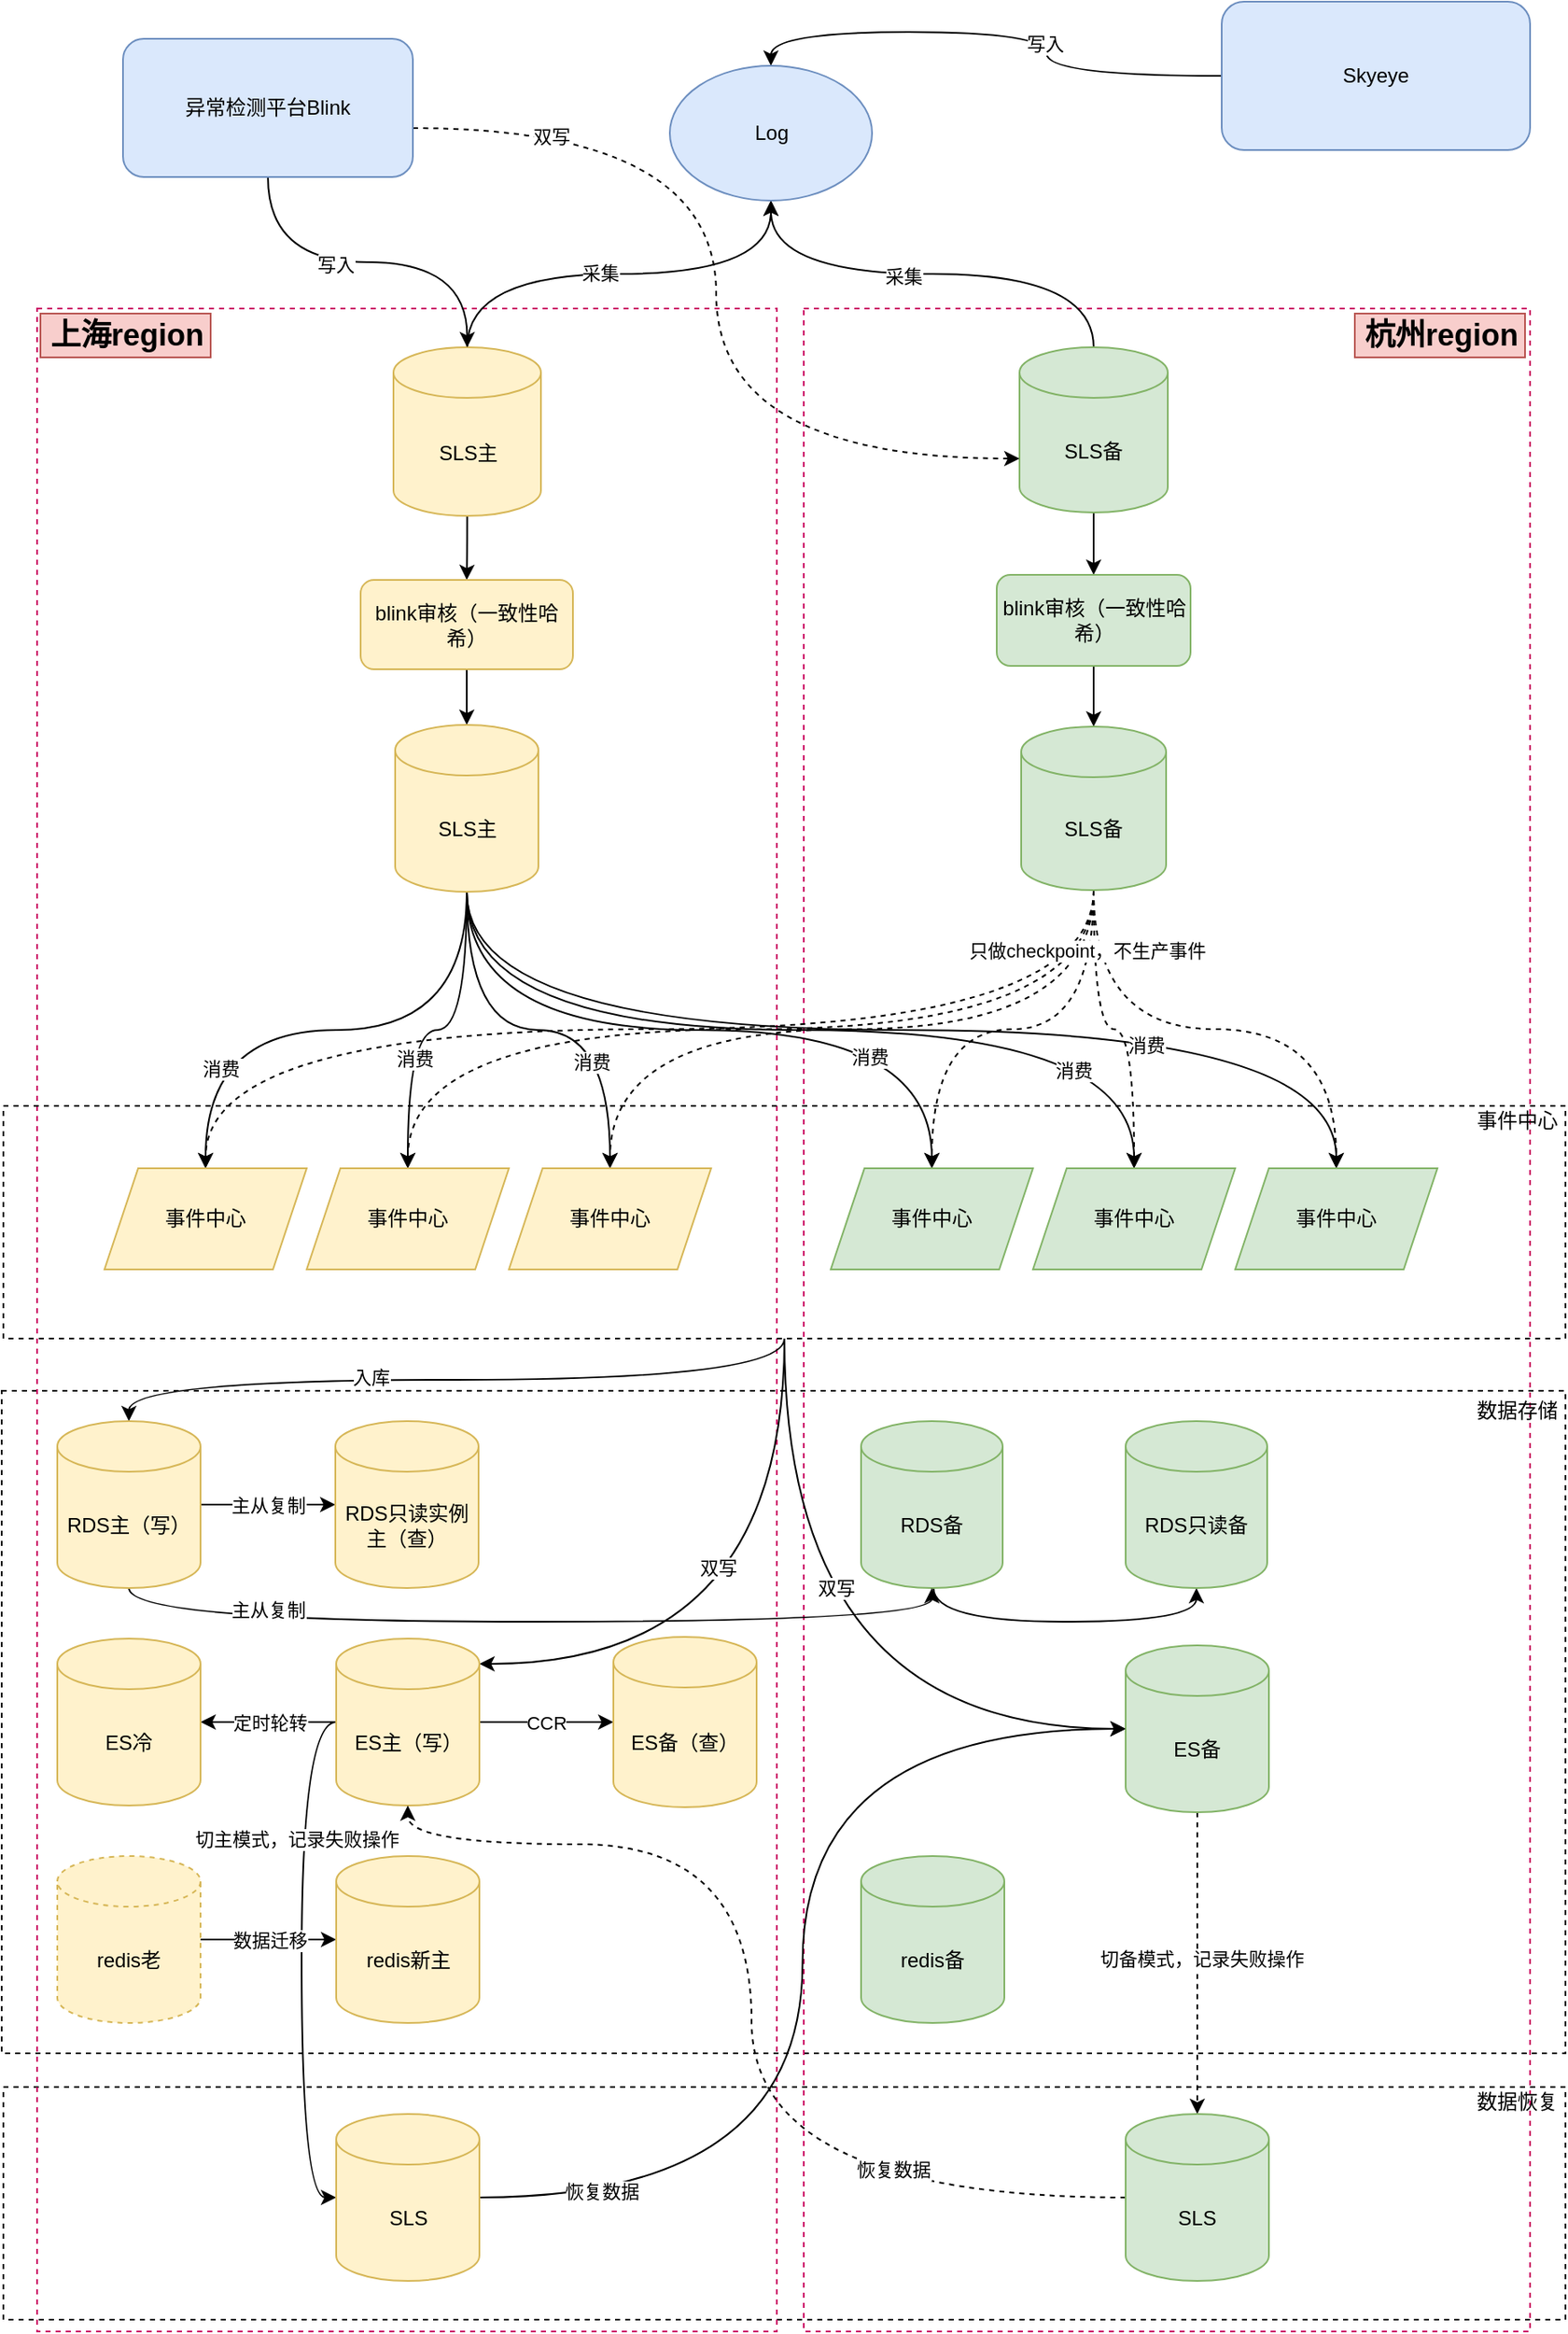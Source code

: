 <mxfile version="14.0.5" type="github">
  <diagram id="YGv4_1RwUOP4VzlCztjI" name="Page-1">
    <mxGraphModel dx="2431" dy="1331" grid="0" gridSize="10" guides="1" tooltips="1" connect="1" arrows="1" fold="1" page="1" pageScale="1" pageWidth="3300" pageHeight="4681" math="0" shadow="0">
      <root>
        <mxCell id="0" />
        <mxCell id="1" parent="0" />
        <mxCell id="uuZJCu9eJbXiHKsUHWhY-95" value="" style="rounded=0;whiteSpace=wrap;html=1;fillColor=none;dashed=1;" parent="1" vertex="1">
          <mxGeometry x="963" y="1600" width="928" height="393" as="geometry" />
        </mxCell>
        <mxCell id="5HOgn-vB6nHvYB-M6uXb-4" value="" style="rounded=0;whiteSpace=wrap;html=1;fillColor=none;dashed=1;" vertex="1" parent="1">
          <mxGeometry x="964" y="2013" width="927" height="138" as="geometry" />
        </mxCell>
        <mxCell id="uuZJCu9eJbXiHKsUHWhY-93" value="" style="rounded=0;whiteSpace=wrap;html=1;fillColor=none;dashed=1;strokeColor=#CC0066;" parent="1" vertex="1">
          <mxGeometry x="1439" y="958" width="431" height="1200" as="geometry" />
        </mxCell>
        <mxCell id="uuZJCu9eJbXiHKsUHWhY-94" value="" style="rounded=0;whiteSpace=wrap;html=1;fillColor=none;dashed=1;strokeColor=#CC0066;" parent="1" vertex="1">
          <mxGeometry x="984" y="958" width="439" height="1200" as="geometry" />
        </mxCell>
        <mxCell id="uuZJCu9eJbXiHKsUHWhY-96" style="edgeStyle=orthogonalEdgeStyle;curved=1;rounded=0;orthogonalLoop=1;jettySize=auto;html=1;exitX=0.5;exitY=0;exitDx=0;exitDy=0;exitPerimeter=0;entryX=0.5;entryY=1;entryDx=0;entryDy=0;" parent="1" source="uuZJCu9eJbXiHKsUHWhY-99" target="uuZJCu9eJbXiHKsUHWhY-110" edge="1">
          <mxGeometry relative="1" as="geometry" />
        </mxCell>
        <mxCell id="uuZJCu9eJbXiHKsUHWhY-97" value="采集" style="edgeLabel;html=1;align=center;verticalAlign=middle;resizable=0;points=[];" parent="uuZJCu9eJbXiHKsUHWhY-96" vertex="1" connectable="0">
          <mxGeometry x="-0.096" y="2" relative="1" as="geometry">
            <mxPoint x="1" y="1" as="offset" />
          </mxGeometry>
        </mxCell>
        <mxCell id="uuZJCu9eJbXiHKsUHWhY-98" style="edgeStyle=orthogonalEdgeStyle;curved=1;rounded=0;orthogonalLoop=1;jettySize=auto;html=1;entryX=0.5;entryY=0;entryDx=0;entryDy=0;" parent="1" source="uuZJCu9eJbXiHKsUHWhY-99" target="uuZJCu9eJbXiHKsUHWhY-112" edge="1">
          <mxGeometry relative="1" as="geometry" />
        </mxCell>
        <mxCell id="uuZJCu9eJbXiHKsUHWhY-99" value="SLS主" style="shape=cylinder3;whiteSpace=wrap;html=1;boundedLbl=1;backgroundOutline=1;size=15;fillColor=#fff2cc;strokeColor=#d6b656;" parent="1" vertex="1">
          <mxGeometry x="1195.5" y="981" width="87.5" height="100" as="geometry" />
        </mxCell>
        <mxCell id="uuZJCu9eJbXiHKsUHWhY-100" style="edgeStyle=orthogonalEdgeStyle;curved=1;rounded=0;orthogonalLoop=1;jettySize=auto;html=1;entryX=0.5;entryY=1;entryDx=0;entryDy=0;exitX=0.5;exitY=0;exitDx=0;exitDy=0;exitPerimeter=0;" parent="1" source="uuZJCu9eJbXiHKsUHWhY-103" target="uuZJCu9eJbXiHKsUHWhY-110" edge="1">
          <mxGeometry relative="1" as="geometry" />
        </mxCell>
        <mxCell id="uuZJCu9eJbXiHKsUHWhY-101" value="采集" style="edgeLabel;html=1;align=center;verticalAlign=middle;resizable=0;points=[];" parent="uuZJCu9eJbXiHKsUHWhY-100" vertex="1" connectable="0">
          <mxGeometry x="0.13" y="1" relative="1" as="geometry">
            <mxPoint x="1" as="offset" />
          </mxGeometry>
        </mxCell>
        <mxCell id="uuZJCu9eJbXiHKsUHWhY-102" style="edgeStyle=orthogonalEdgeStyle;curved=1;rounded=0;orthogonalLoop=1;jettySize=auto;html=1;entryX=0.5;entryY=0;entryDx=0;entryDy=0;" parent="1" source="uuZJCu9eJbXiHKsUHWhY-103" target="uuZJCu9eJbXiHKsUHWhY-114" edge="1">
          <mxGeometry relative="1" as="geometry" />
        </mxCell>
        <mxCell id="uuZJCu9eJbXiHKsUHWhY-103" value="SLS备" style="shape=cylinder3;whiteSpace=wrap;html=1;boundedLbl=1;backgroundOutline=1;size=15;fillColor=#d5e8d4;strokeColor=#82b366;" parent="1" vertex="1">
          <mxGeometry x="1567" y="981" width="88" height="98" as="geometry" />
        </mxCell>
        <mxCell id="uuZJCu9eJbXiHKsUHWhY-104" style="edgeStyle=orthogonalEdgeStyle;curved=1;rounded=0;orthogonalLoop=1;jettySize=auto;html=1;entryX=0.5;entryY=0;entryDx=0;entryDy=0;entryPerimeter=0;exitX=0.5;exitY=1;exitDx=0;exitDy=0;" parent="1" source="uuZJCu9eJbXiHKsUHWhY-106" target="uuZJCu9eJbXiHKsUHWhY-99" edge="1">
          <mxGeometry relative="1" as="geometry">
            <mxPoint x="1185" y="980" as="targetPoint" />
          </mxGeometry>
        </mxCell>
        <mxCell id="uuZJCu9eJbXiHKsUHWhY-105" value="写入" style="edgeLabel;html=1;align=center;verticalAlign=middle;resizable=0;points=[];" parent="uuZJCu9eJbXiHKsUHWhY-104" vertex="1" connectable="0">
          <mxGeometry x="-0.177" y="-1" relative="1" as="geometry">
            <mxPoint as="offset" />
          </mxGeometry>
        </mxCell>
        <mxCell id="5HOgn-vB6nHvYB-M6uXb-30" style="edgeStyle=orthogonalEdgeStyle;curved=1;rounded=0;orthogonalLoop=1;jettySize=auto;html=1;entryX=0;entryY=0;entryDx=0;entryDy=66;entryPerimeter=0;dashed=1;" edge="1" parent="1" source="uuZJCu9eJbXiHKsUHWhY-106" target="uuZJCu9eJbXiHKsUHWhY-103">
          <mxGeometry relative="1" as="geometry">
            <Array as="points">
              <mxPoint x="1387" y="851" />
              <mxPoint x="1387" y="1047" />
            </Array>
          </mxGeometry>
        </mxCell>
        <mxCell id="5HOgn-vB6nHvYB-M6uXb-31" value="双写" style="edgeLabel;html=1;align=center;verticalAlign=middle;resizable=0;points=[];" vertex="1" connectable="0" parent="5HOgn-vB6nHvYB-M6uXb-30">
          <mxGeometry x="-0.705" y="-5" relative="1" as="geometry">
            <mxPoint as="offset" />
          </mxGeometry>
        </mxCell>
        <mxCell id="uuZJCu9eJbXiHKsUHWhY-106" value="异常检测平台Blink" style="rounded=1;whiteSpace=wrap;html=1;fillColor=#dae8fc;strokeColor=#6c8ebf;" parent="1" vertex="1">
          <mxGeometry x="1035" y="798" width="172" height="82" as="geometry" />
        </mxCell>
        <mxCell id="uuZJCu9eJbXiHKsUHWhY-107" style="edgeStyle=orthogonalEdgeStyle;curved=1;rounded=0;orthogonalLoop=1;jettySize=auto;html=1;entryX=0.5;entryY=0;entryDx=0;entryDy=0;" parent="1" source="uuZJCu9eJbXiHKsUHWhY-109" target="uuZJCu9eJbXiHKsUHWhY-110" edge="1">
          <mxGeometry relative="1" as="geometry" />
        </mxCell>
        <mxCell id="uuZJCu9eJbXiHKsUHWhY-108" value="写入" style="edgeLabel;html=1;align=center;verticalAlign=middle;resizable=0;points=[];" parent="uuZJCu9eJbXiHKsUHWhY-107" vertex="1" connectable="0">
          <mxGeometry x="-0.216" y="2" relative="1" as="geometry">
            <mxPoint as="offset" />
          </mxGeometry>
        </mxCell>
        <mxCell id="uuZJCu9eJbXiHKsUHWhY-109" value="Skyeye" style="rounded=1;whiteSpace=wrap;html=1;fillColor=#dae8fc;strokeColor=#6c8ebf;" parent="1" vertex="1">
          <mxGeometry x="1687" y="776" width="183" height="88" as="geometry" />
        </mxCell>
        <mxCell id="uuZJCu9eJbXiHKsUHWhY-110" value="Log" style="ellipse;whiteSpace=wrap;html=1;fillColor=#dae8fc;strokeColor=#6c8ebf;" parent="1" vertex="1">
          <mxGeometry x="1359.5" y="814" width="120" height="80" as="geometry" />
        </mxCell>
        <mxCell id="uuZJCu9eJbXiHKsUHWhY-111" style="edgeStyle=orthogonalEdgeStyle;curved=1;rounded=0;orthogonalLoop=1;jettySize=auto;html=1;entryX=0.5;entryY=0;entryDx=0;entryDy=0;entryPerimeter=0;" parent="1" source="uuZJCu9eJbXiHKsUHWhY-112" target="uuZJCu9eJbXiHKsUHWhY-127" edge="1">
          <mxGeometry relative="1" as="geometry" />
        </mxCell>
        <mxCell id="uuZJCu9eJbXiHKsUHWhY-112" value="blink审核（一致性哈希）" style="rounded=1;whiteSpace=wrap;html=1;fillColor=#fff2cc;strokeColor=#d6b656;" parent="1" vertex="1">
          <mxGeometry x="1176" y="1119" width="126" height="53" as="geometry" />
        </mxCell>
        <mxCell id="uuZJCu9eJbXiHKsUHWhY-113" style="edgeStyle=orthogonalEdgeStyle;curved=1;rounded=0;orthogonalLoop=1;jettySize=auto;html=1;entryX=0.5;entryY=0;entryDx=0;entryDy=0;entryPerimeter=0;" parent="1" source="uuZJCu9eJbXiHKsUHWhY-114" target="uuZJCu9eJbXiHKsUHWhY-135" edge="1">
          <mxGeometry relative="1" as="geometry" />
        </mxCell>
        <mxCell id="uuZJCu9eJbXiHKsUHWhY-114" value="blink审核（一致性哈希）" style="rounded=1;whiteSpace=wrap;html=1;fillColor=#d5e8d4;strokeColor=#82b366;" parent="1" vertex="1">
          <mxGeometry x="1553.5" y="1116" width="115" height="54" as="geometry" />
        </mxCell>
        <mxCell id="uuZJCu9eJbXiHKsUHWhY-115" style="edgeStyle=orthogonalEdgeStyle;curved=1;rounded=0;orthogonalLoop=1;jettySize=auto;html=1;entryX=0.5;entryY=0;entryDx=0;entryDy=0;exitX=0.5;exitY=1;exitDx=0;exitDy=0;exitPerimeter=0;" parent="1" source="uuZJCu9eJbXiHKsUHWhY-127" target="uuZJCu9eJbXiHKsUHWhY-136" edge="1">
          <mxGeometry relative="1" as="geometry" />
        </mxCell>
        <mxCell id="uuZJCu9eJbXiHKsUHWhY-116" value="消费&amp;nbsp; &amp;nbsp; &amp;nbsp;&amp;nbsp;" style="edgeLabel;html=1;align=center;verticalAlign=middle;resizable=0;points=[];" parent="uuZJCu9eJbXiHKsUHWhY-115" vertex="1" connectable="0">
          <mxGeometry x="0.629" y="18" relative="1" as="geometry">
            <mxPoint as="offset" />
          </mxGeometry>
        </mxCell>
        <mxCell id="uuZJCu9eJbXiHKsUHWhY-117" style="edgeStyle=orthogonalEdgeStyle;curved=1;rounded=0;orthogonalLoop=1;jettySize=auto;html=1;" parent="1" source="uuZJCu9eJbXiHKsUHWhY-127" target="uuZJCu9eJbXiHKsUHWhY-137" edge="1">
          <mxGeometry relative="1" as="geometry" />
        </mxCell>
        <mxCell id="uuZJCu9eJbXiHKsUHWhY-118" value="消费" style="edgeLabel;html=1;align=center;verticalAlign=middle;resizable=0;points=[];" parent="uuZJCu9eJbXiHKsUHWhY-117" vertex="1" connectable="0">
          <mxGeometry x="0.348" y="4" relative="1" as="geometry">
            <mxPoint as="offset" />
          </mxGeometry>
        </mxCell>
        <mxCell id="uuZJCu9eJbXiHKsUHWhY-119" style="edgeStyle=orthogonalEdgeStyle;curved=1;rounded=0;orthogonalLoop=1;jettySize=auto;html=1;entryX=0.5;entryY=0;entryDx=0;entryDy=0;" parent="1" source="uuZJCu9eJbXiHKsUHWhY-127" target="uuZJCu9eJbXiHKsUHWhY-138" edge="1">
          <mxGeometry relative="1" as="geometry" />
        </mxCell>
        <mxCell id="uuZJCu9eJbXiHKsUHWhY-120" value="消费" style="edgeLabel;html=1;align=center;verticalAlign=middle;resizable=0;points=[];" parent="uuZJCu9eJbXiHKsUHWhY-119" vertex="1" connectable="0">
          <mxGeometry x="0.494" y="-11" relative="1" as="geometry">
            <mxPoint as="offset" />
          </mxGeometry>
        </mxCell>
        <mxCell id="uuZJCu9eJbXiHKsUHWhY-121" style="edgeStyle=orthogonalEdgeStyle;curved=1;rounded=0;orthogonalLoop=1;jettySize=auto;html=1;entryX=0.5;entryY=0;entryDx=0;entryDy=0;exitX=0.5;exitY=1;exitDx=0;exitDy=0;exitPerimeter=0;" parent="1" source="uuZJCu9eJbXiHKsUHWhY-127" target="uuZJCu9eJbXiHKsUHWhY-139" edge="1">
          <mxGeometry relative="1" as="geometry" />
        </mxCell>
        <mxCell id="uuZJCu9eJbXiHKsUHWhY-122" value="消费" style="edgeLabel;html=1;align=center;verticalAlign=middle;resizable=0;points=[];" parent="uuZJCu9eJbXiHKsUHWhY-121" vertex="1" connectable="0">
          <mxGeometry x="0.458" y="-16" relative="1" as="geometry">
            <mxPoint as="offset" />
          </mxGeometry>
        </mxCell>
        <mxCell id="uuZJCu9eJbXiHKsUHWhY-123" style="edgeStyle=orthogonalEdgeStyle;curved=1;rounded=0;orthogonalLoop=1;jettySize=auto;html=1;exitX=0.5;exitY=1;exitDx=0;exitDy=0;exitPerimeter=0;" parent="1" source="uuZJCu9eJbXiHKsUHWhY-127" target="uuZJCu9eJbXiHKsUHWhY-140" edge="1">
          <mxGeometry relative="1" as="geometry" />
        </mxCell>
        <mxCell id="uuZJCu9eJbXiHKsUHWhY-124" value="消费" style="edgeLabel;html=1;align=center;verticalAlign=middle;resizable=0;points=[];" parent="uuZJCu9eJbXiHKsUHWhY-123" vertex="1" connectable="0">
          <mxGeometry x="0.577" y="-24" relative="1" as="geometry">
            <mxPoint as="offset" />
          </mxGeometry>
        </mxCell>
        <mxCell id="uuZJCu9eJbXiHKsUHWhY-125" style="edgeStyle=orthogonalEdgeStyle;curved=1;rounded=0;orthogonalLoop=1;jettySize=auto;html=1;exitX=0.5;exitY=1;exitDx=0;exitDy=0;exitPerimeter=0;" parent="1" source="uuZJCu9eJbXiHKsUHWhY-127" target="uuZJCu9eJbXiHKsUHWhY-141" edge="1">
          <mxGeometry relative="1" as="geometry" />
        </mxCell>
        <mxCell id="uuZJCu9eJbXiHKsUHWhY-126" value="消费" style="edgeLabel;html=1;align=center;verticalAlign=middle;resizable=0;points=[];" parent="uuZJCu9eJbXiHKsUHWhY-125" vertex="1" connectable="0">
          <mxGeometry x="0.425" y="-9" relative="1" as="geometry">
            <mxPoint as="offset" />
          </mxGeometry>
        </mxCell>
        <mxCell id="uuZJCu9eJbXiHKsUHWhY-127" value="SLS主" style="shape=cylinder3;whiteSpace=wrap;html=1;boundedLbl=1;backgroundOutline=1;size=15;fillColor=#fff2cc;strokeColor=#d6b656;" parent="1" vertex="1">
          <mxGeometry x="1196.5" y="1205" width="85" height="99" as="geometry" />
        </mxCell>
        <mxCell id="uuZJCu9eJbXiHKsUHWhY-128" style="edgeStyle=orthogonalEdgeStyle;curved=1;rounded=0;orthogonalLoop=1;jettySize=auto;html=1;exitX=0.5;exitY=1;exitDx=0;exitDy=0;exitPerimeter=0;dashed=1;" parent="1" source="uuZJCu9eJbXiHKsUHWhY-135" target="uuZJCu9eJbXiHKsUHWhY-136" edge="1">
          <mxGeometry relative="1" as="geometry" />
        </mxCell>
        <mxCell id="uuZJCu9eJbXiHKsUHWhY-129" style="edgeStyle=orthogonalEdgeStyle;curved=1;rounded=0;orthogonalLoop=1;jettySize=auto;html=1;entryX=0.5;entryY=0;entryDx=0;entryDy=0;dashed=1;strokeWidth=1;exitX=0.5;exitY=1;exitDx=0;exitDy=0;exitPerimeter=0;" parent="1" source="uuZJCu9eJbXiHKsUHWhY-135" target="uuZJCu9eJbXiHKsUHWhY-137" edge="1">
          <mxGeometry relative="1" as="geometry" />
        </mxCell>
        <mxCell id="uuZJCu9eJbXiHKsUHWhY-130" style="edgeStyle=orthogonalEdgeStyle;curved=1;rounded=0;orthogonalLoop=1;jettySize=auto;html=1;entryX=0.5;entryY=0;entryDx=0;entryDy=0;dashed=1;strokeWidth=1;exitX=0.5;exitY=1;exitDx=0;exitDy=0;exitPerimeter=0;" parent="1" source="uuZJCu9eJbXiHKsUHWhY-135" target="uuZJCu9eJbXiHKsUHWhY-138" edge="1">
          <mxGeometry relative="1" as="geometry" />
        </mxCell>
        <mxCell id="uuZJCu9eJbXiHKsUHWhY-131" style="edgeStyle=orthogonalEdgeStyle;curved=1;rounded=0;orthogonalLoop=1;jettySize=auto;html=1;entryX=0.5;entryY=0;entryDx=0;entryDy=0;dashed=1;strokeWidth=1;" parent="1" source="uuZJCu9eJbXiHKsUHWhY-135" target="uuZJCu9eJbXiHKsUHWhY-139" edge="1">
          <mxGeometry relative="1" as="geometry" />
        </mxCell>
        <mxCell id="uuZJCu9eJbXiHKsUHWhY-132" style="edgeStyle=orthogonalEdgeStyle;curved=1;rounded=0;orthogonalLoop=1;jettySize=auto;html=1;entryX=0.5;entryY=0;entryDx=0;entryDy=0;dashed=1;strokeWidth=1;" parent="1" source="uuZJCu9eJbXiHKsUHWhY-135" target="uuZJCu9eJbXiHKsUHWhY-140" edge="1">
          <mxGeometry relative="1" as="geometry" />
        </mxCell>
        <mxCell id="uuZJCu9eJbXiHKsUHWhY-133" style="edgeStyle=orthogonalEdgeStyle;curved=1;rounded=0;orthogonalLoop=1;jettySize=auto;html=1;dashed=1;strokeWidth=1;exitX=0.5;exitY=1;exitDx=0;exitDy=0;exitPerimeter=0;" parent="1" source="uuZJCu9eJbXiHKsUHWhY-135" target="uuZJCu9eJbXiHKsUHWhY-141" edge="1">
          <mxGeometry relative="1" as="geometry" />
        </mxCell>
        <mxCell id="uuZJCu9eJbXiHKsUHWhY-134" value="只做checkpoint，不生产事件" style="edgeLabel;html=1;align=center;verticalAlign=middle;resizable=0;points=[];" parent="uuZJCu9eJbXiHKsUHWhY-133" vertex="1" connectable="0">
          <mxGeometry x="-0.77" y="5" relative="1" as="geometry">
            <mxPoint x="-9" as="offset" />
          </mxGeometry>
        </mxCell>
        <mxCell id="uuZJCu9eJbXiHKsUHWhY-135" value="SLS备" style="shape=cylinder3;whiteSpace=wrap;html=1;boundedLbl=1;backgroundOutline=1;size=15;fillColor=#d5e8d4;strokeColor=#82b366;" parent="1" vertex="1">
          <mxGeometry x="1568" y="1206" width="86" height="97" as="geometry" />
        </mxCell>
        <mxCell id="uuZJCu9eJbXiHKsUHWhY-136" value="事件中心" style="shape=parallelogram;perimeter=parallelogramPerimeter;whiteSpace=wrap;html=1;fixedSize=1;fillColor=#fff2cc;strokeColor=#d6b656;" parent="1" vertex="1">
          <mxGeometry x="1024" y="1468" width="120" height="60" as="geometry" />
        </mxCell>
        <mxCell id="uuZJCu9eJbXiHKsUHWhY-137" value="事件中心" style="shape=parallelogram;perimeter=parallelogramPerimeter;whiteSpace=wrap;html=1;fixedSize=1;fillColor=#fff2cc;strokeColor=#d6b656;" parent="1" vertex="1">
          <mxGeometry x="1144" y="1468" width="120" height="60" as="geometry" />
        </mxCell>
        <mxCell id="uuZJCu9eJbXiHKsUHWhY-138" value="事件中心" style="shape=parallelogram;perimeter=parallelogramPerimeter;whiteSpace=wrap;html=1;fixedSize=1;fillColor=#fff2cc;strokeColor=#d6b656;" parent="1" vertex="1">
          <mxGeometry x="1264" y="1468" width="120" height="60" as="geometry" />
        </mxCell>
        <mxCell id="uuZJCu9eJbXiHKsUHWhY-139" value="事件中心" style="shape=parallelogram;perimeter=parallelogramPerimeter;whiteSpace=wrap;html=1;fixedSize=1;fillColor=#d5e8d4;strokeColor=#82b366;" parent="1" vertex="1">
          <mxGeometry x="1455" y="1468" width="120" height="60" as="geometry" />
        </mxCell>
        <mxCell id="uuZJCu9eJbXiHKsUHWhY-140" value="事件中心" style="shape=parallelogram;perimeter=parallelogramPerimeter;whiteSpace=wrap;html=1;fixedSize=1;fillColor=#d5e8d4;strokeColor=#82b366;" parent="1" vertex="1">
          <mxGeometry x="1575" y="1468" width="120" height="60" as="geometry" />
        </mxCell>
        <mxCell id="uuZJCu9eJbXiHKsUHWhY-141" value="事件中心" style="shape=parallelogram;perimeter=parallelogramPerimeter;whiteSpace=wrap;html=1;fixedSize=1;fillColor=#d5e8d4;strokeColor=#82b366;" parent="1" vertex="1">
          <mxGeometry x="1695" y="1468" width="120" height="60" as="geometry" />
        </mxCell>
        <mxCell id="uuZJCu9eJbXiHKsUHWhY-142" value="主从复制" style="edgeStyle=orthogonalEdgeStyle;curved=1;rounded=0;orthogonalLoop=1;jettySize=auto;html=1;strokeWidth=1;" parent="1" source="uuZJCu9eJbXiHKsUHWhY-148" target="uuZJCu9eJbXiHKsUHWhY-151" edge="1">
          <mxGeometry relative="1" as="geometry" />
        </mxCell>
        <mxCell id="5HOgn-vB6nHvYB-M6uXb-21" style="edgeStyle=orthogonalEdgeStyle;curved=1;rounded=0;orthogonalLoop=1;jettySize=auto;html=1;entryX=0.5;entryY=1;entryDx=0;entryDy=0;entryPerimeter=0;" edge="1" parent="1" target="uuZJCu9eJbXiHKsUHWhY-181">
          <mxGeometry relative="1" as="geometry">
            <mxPoint x="1516" y="1717" as="sourcePoint" />
            <Array as="points">
              <mxPoint x="1516" y="1737" />
              <mxPoint x="1672" y="1737" />
            </Array>
          </mxGeometry>
        </mxCell>
        <mxCell id="uuZJCu9eJbXiHKsUHWhY-149" value="RDS备" style="shape=cylinder3;whiteSpace=wrap;html=1;boundedLbl=1;backgroundOutline=1;size=15;fillColor=#d5e8d4;strokeColor=#82b366;" parent="1" vertex="1">
          <mxGeometry x="1473" y="1618" width="84" height="99" as="geometry" />
        </mxCell>
        <mxCell id="uuZJCu9eJbXiHKsUHWhY-151" value="RDS只读实例主（查）" style="shape=cylinder3;whiteSpace=wrap;html=1;boundedLbl=1;backgroundOutline=1;size=15;fillColor=#fff2cc;strokeColor=#d6b656;" parent="1" vertex="1">
          <mxGeometry x="1161" y="1618" width="85" height="99" as="geometry" />
        </mxCell>
        <mxCell id="uuZJCu9eJbXiHKsUHWhY-156" style="edgeStyle=orthogonalEdgeStyle;curved=1;rounded=0;orthogonalLoop=1;jettySize=auto;html=1;strokeWidth=1;" parent="1" source="uuZJCu9eJbXiHKsUHWhY-158" target="uuZJCu9eJbXiHKsUHWhY-148" edge="1">
          <mxGeometry relative="1" as="geometry" />
        </mxCell>
        <mxCell id="uuZJCu9eJbXiHKsUHWhY-157" value="入库" style="edgeLabel;html=1;align=center;verticalAlign=middle;resizable=0;points=[];" parent="uuZJCu9eJbXiHKsUHWhY-156" vertex="1" connectable="0">
          <mxGeometry x="0.237" y="-2" relative="1" as="geometry">
            <mxPoint x="1" as="offset" />
          </mxGeometry>
        </mxCell>
        <mxCell id="5HOgn-vB6nHvYB-M6uXb-11" style="edgeStyle=orthogonalEdgeStyle;curved=1;rounded=0;orthogonalLoop=1;jettySize=auto;html=1;entryX=0;entryY=0.5;entryDx=0;entryDy=0;entryPerimeter=0;" edge="1" parent="1" source="uuZJCu9eJbXiHKsUHWhY-158" target="uuZJCu9eJbXiHKsUHWhY-170">
          <mxGeometry relative="1" as="geometry" />
        </mxCell>
        <mxCell id="5HOgn-vB6nHvYB-M6uXb-16" value="双写" style="edgeLabel;html=1;align=center;verticalAlign=middle;resizable=0;points=[];" vertex="1" connectable="0" parent="5HOgn-vB6nHvYB-M6uXb-11">
          <mxGeometry x="-0.317" y="30" relative="1" as="geometry">
            <mxPoint as="offset" />
          </mxGeometry>
        </mxCell>
        <mxCell id="5HOgn-vB6nHvYB-M6uXb-13" style="edgeStyle=orthogonalEdgeStyle;curved=1;rounded=0;orthogonalLoop=1;jettySize=auto;html=1;entryX=1;entryY=0;entryDx=0;entryDy=15;entryPerimeter=0;" edge="1" parent="1" source="uuZJCu9eJbXiHKsUHWhY-158" target="uuZJCu9eJbXiHKsUHWhY-164">
          <mxGeometry relative="1" as="geometry" />
        </mxCell>
        <mxCell id="5HOgn-vB6nHvYB-M6uXb-15" value="双写" style="edgeLabel;html=1;align=center;verticalAlign=middle;resizable=0;points=[];" vertex="1" connectable="0" parent="5HOgn-vB6nHvYB-M6uXb-13">
          <mxGeometry x="-0.704" y="-1" relative="1" as="geometry">
            <mxPoint x="-38.47" y="80.71" as="offset" />
          </mxGeometry>
        </mxCell>
        <mxCell id="uuZJCu9eJbXiHKsUHWhY-158" value="" style="rounded=0;whiteSpace=wrap;html=1;fillColor=none;dashed=1;" parent="1" vertex="1">
          <mxGeometry x="964" y="1431" width="927" height="138" as="geometry" />
        </mxCell>
        <mxCell id="uuZJCu9eJbXiHKsUHWhY-159" value="事件中心" style="text;html=1;align=center;verticalAlign=middle;resizable=0;points=[];autosize=1;" parent="1" vertex="1">
          <mxGeometry x="1833" y="1431" width="58" height="18" as="geometry" />
        </mxCell>
        <mxCell id="uuZJCu9eJbXiHKsUHWhY-161" style="edgeStyle=orthogonalEdgeStyle;curved=1;rounded=0;orthogonalLoop=1;jettySize=auto;html=1;entryX=0;entryY=0.5;entryDx=0;entryDy=0;entryPerimeter=0;strokeWidth=1;" parent="1" source="uuZJCu9eJbXiHKsUHWhY-164" target="uuZJCu9eJbXiHKsUHWhY-165" edge="1">
          <mxGeometry relative="1" as="geometry" />
        </mxCell>
        <mxCell id="uuZJCu9eJbXiHKsUHWhY-162" value="CCR" style="edgeLabel;html=1;align=center;verticalAlign=middle;resizable=0;points=[];" parent="uuZJCu9eJbXiHKsUHWhY-161" vertex="1" connectable="0">
          <mxGeometry x="-0.186" relative="1" as="geometry">
            <mxPoint x="6.56" as="offset" />
          </mxGeometry>
        </mxCell>
        <mxCell id="uuZJCu9eJbXiHKsUHWhY-163" style="edgeStyle=orthogonalEdgeStyle;curved=1;rounded=0;orthogonalLoop=1;jettySize=auto;html=1;strokeWidth=1;" parent="1" source="uuZJCu9eJbXiHKsUHWhY-164" target="uuZJCu9eJbXiHKsUHWhY-167" edge="1">
          <mxGeometry relative="1" as="geometry" />
        </mxCell>
        <mxCell id="5HOgn-vB6nHvYB-M6uXb-6" value="定时轮转" style="edgeLabel;html=1;align=center;verticalAlign=middle;resizable=0;points=[];" vertex="1" connectable="0" parent="uuZJCu9eJbXiHKsUHWhY-163">
          <mxGeometry x="-0.017" y="1" relative="1" as="geometry">
            <mxPoint y="-1" as="offset" />
          </mxGeometry>
        </mxCell>
        <mxCell id="5HOgn-vB6nHvYB-M6uXb-24" style="edgeStyle=orthogonalEdgeStyle;curved=1;rounded=0;orthogonalLoop=1;jettySize=auto;html=1;entryX=0;entryY=0.5;entryDx=0;entryDy=0;entryPerimeter=0;" edge="1" parent="1" source="uuZJCu9eJbXiHKsUHWhY-164" target="5HOgn-vB6nHvYB-M6uXb-23">
          <mxGeometry relative="1" as="geometry">
            <Array as="points">
              <mxPoint x="1141" y="1797" />
              <mxPoint x="1141" y="2079" />
            </Array>
          </mxGeometry>
        </mxCell>
        <mxCell id="5HOgn-vB6nHvYB-M6uXb-25" value="切主模式，记录失败操作" style="edgeLabel;html=1;align=center;verticalAlign=middle;resizable=0;points=[];" vertex="1" connectable="0" parent="5HOgn-vB6nHvYB-M6uXb-24">
          <mxGeometry x="-0.483" y="2" relative="1" as="geometry">
            <mxPoint x="-5" y="6" as="offset" />
          </mxGeometry>
        </mxCell>
        <mxCell id="uuZJCu9eJbXiHKsUHWhY-164" value="ES主（写）" style="shape=cylinder3;whiteSpace=wrap;html=1;boundedLbl=1;backgroundOutline=1;size=15;fillColor=#fff2cc;strokeColor=#d6b656;" parent="1" vertex="1">
          <mxGeometry x="1161.5" y="1747" width="85" height="99" as="geometry" />
        </mxCell>
        <mxCell id="uuZJCu9eJbXiHKsUHWhY-165" value="ES备（查）" style="shape=cylinder3;whiteSpace=wrap;html=1;boundedLbl=1;backgroundOutline=1;size=15;fillColor=#fff2cc;strokeColor=#d6b656;" parent="1" vertex="1">
          <mxGeometry x="1326" y="1746" width="85" height="101" as="geometry" />
        </mxCell>
        <mxCell id="uuZJCu9eJbXiHKsUHWhY-166" value="数据存储" style="text;html=1;align=center;verticalAlign=middle;resizable=0;points=[];autosize=1;" parent="1" vertex="1">
          <mxGeometry x="1833" y="1603" width="58" height="18" as="geometry" />
        </mxCell>
        <mxCell id="uuZJCu9eJbXiHKsUHWhY-167" value="ES冷" style="shape=cylinder3;whiteSpace=wrap;html=1;boundedLbl=1;backgroundOutline=1;size=15;fillColor=#fff2cc;strokeColor=#d6b656;" parent="1" vertex="1">
          <mxGeometry x="996" y="1747" width="85" height="99" as="geometry" />
        </mxCell>
        <mxCell id="uuZJCu9eJbXiHKsUHWhY-168" style="edgeStyle=orthogonalEdgeStyle;rounded=0;orthogonalLoop=1;jettySize=auto;html=1;curved=1;dashed=1;exitX=0.5;exitY=1;exitDx=0;exitDy=0;exitPerimeter=0;" parent="1" source="uuZJCu9eJbXiHKsUHWhY-170" target="uuZJCu9eJbXiHKsUHWhY-184" edge="1">
          <mxGeometry relative="1" as="geometry" />
        </mxCell>
        <mxCell id="uuZJCu9eJbXiHKsUHWhY-169" value="切备模式，记录失败操作" style="edgeLabel;html=1;align=center;verticalAlign=middle;resizable=0;points=[];" parent="uuZJCu9eJbXiHKsUHWhY-168" vertex="1" connectable="0">
          <mxGeometry x="-0.031" y="2" relative="1" as="geometry">
            <mxPoint as="offset" />
          </mxGeometry>
        </mxCell>
        <mxCell id="uuZJCu9eJbXiHKsUHWhY-170" value="ES备" style="shape=cylinder3;whiteSpace=wrap;html=1;boundedLbl=1;backgroundOutline=1;size=15;fillColor=#d5e8d4;strokeColor=#82b366;" parent="1" vertex="1">
          <mxGeometry x="1630" y="1751" width="85" height="99" as="geometry" />
        </mxCell>
        <mxCell id="uuZJCu9eJbXiHKsUHWhY-171" value="上海region" style="text;html=1;align=center;verticalAlign=middle;resizable=0;points=[];autosize=1;fillColor=#f8cecc;strokeColor=#b85450;fontStyle=1;fontSize=18;" parent="1" vertex="1">
          <mxGeometry x="986" y="961" width="101" height="26" as="geometry" />
        </mxCell>
        <mxCell id="uuZJCu9eJbXiHKsUHWhY-172" value="杭州region" style="text;html=1;align=center;verticalAlign=middle;resizable=0;points=[];autosize=1;fillColor=#f8cecc;strokeColor=#b85450;fontStyle=1;fontSize=18;" parent="1" vertex="1">
          <mxGeometry x="1766" y="961" width="101" height="26" as="geometry" />
        </mxCell>
        <mxCell id="5HOgn-vB6nHvYB-M6uXb-18" value="数据迁移" style="edgeStyle=orthogonalEdgeStyle;curved=1;rounded=0;orthogonalLoop=1;jettySize=auto;html=1;entryX=0;entryY=0.5;entryDx=0;entryDy=0;entryPerimeter=0;" edge="1" parent="1" source="uuZJCu9eJbXiHKsUHWhY-173" target="uuZJCu9eJbXiHKsUHWhY-175">
          <mxGeometry relative="1" as="geometry" />
        </mxCell>
        <mxCell id="uuZJCu9eJbXiHKsUHWhY-173" value="redis老" style="shape=cylinder3;whiteSpace=wrap;html=1;boundedLbl=1;backgroundOutline=1;size=15;fillColor=#fff2cc;strokeColor=#d6b656;dashed=1;" parent="1" vertex="1">
          <mxGeometry x="996" y="1876" width="85" height="99" as="geometry" />
        </mxCell>
        <mxCell id="uuZJCu9eJbXiHKsUHWhY-175" value="redis新主" style="shape=cylinder3;whiteSpace=wrap;html=1;boundedLbl=1;backgroundOutline=1;size=15;fillColor=#fff2cc;strokeColor=#d6b656;" parent="1" vertex="1">
          <mxGeometry x="1161.5" y="1876" width="85" height="99" as="geometry" />
        </mxCell>
        <mxCell id="uuZJCu9eJbXiHKsUHWhY-180" value="redis备" style="shape=cylinder3;whiteSpace=wrap;html=1;boundedLbl=1;backgroundOutline=1;size=15;fillColor=#d5e8d4;strokeColor=#82b366;" parent="1" vertex="1">
          <mxGeometry x="1473" y="1876" width="85" height="99" as="geometry" />
        </mxCell>
        <mxCell id="uuZJCu9eJbXiHKsUHWhY-181" value="RDS只读备" style="shape=cylinder3;whiteSpace=wrap;html=1;boundedLbl=1;backgroundOutline=1;size=15;fillColor=#d5e8d4;strokeColor=#82b366;" parent="1" vertex="1">
          <mxGeometry x="1630" y="1618" width="84" height="99" as="geometry" />
        </mxCell>
        <mxCell id="5HOgn-vB6nHvYB-M6uXb-7" style="edgeStyle=orthogonalEdgeStyle;curved=1;rounded=0;orthogonalLoop=1;jettySize=auto;html=1;entryX=0.5;entryY=1;entryDx=0;entryDy=0;entryPerimeter=0;dashed=1;" edge="1" parent="1" source="uuZJCu9eJbXiHKsUHWhY-184" target="uuZJCu9eJbXiHKsUHWhY-164">
          <mxGeometry relative="1" as="geometry">
            <Array as="points">
              <mxPoint x="1408" y="2079" />
              <mxPoint x="1408" y="1869" />
              <mxPoint x="1204" y="1869" />
            </Array>
          </mxGeometry>
        </mxCell>
        <mxCell id="5HOgn-vB6nHvYB-M6uXb-8" value="恢复数据" style="edgeLabel;html=1;align=center;verticalAlign=middle;resizable=0;points=[];" vertex="1" connectable="0" parent="5HOgn-vB6nHvYB-M6uXb-7">
          <mxGeometry x="-0.579" y="-17" relative="1" as="geometry">
            <mxPoint as="offset" />
          </mxGeometry>
        </mxCell>
        <mxCell id="uuZJCu9eJbXiHKsUHWhY-184" value="SLS" style="shape=cylinder3;whiteSpace=wrap;html=1;boundedLbl=1;backgroundOutline=1;size=15;fillColor=#d5e8d4;strokeColor=#82b366;" parent="1" vertex="1">
          <mxGeometry x="1630" y="2029" width="85" height="99" as="geometry" />
        </mxCell>
        <mxCell id="5HOgn-vB6nHvYB-M6uXb-5" value="数据恢复" style="text;html=1;align=center;verticalAlign=middle;resizable=0;points=[];autosize=1;" vertex="1" parent="1">
          <mxGeometry x="1833" y="2013" width="58" height="18" as="geometry" />
        </mxCell>
        <mxCell id="5HOgn-vB6nHvYB-M6uXb-19" style="edgeStyle=orthogonalEdgeStyle;curved=1;rounded=0;orthogonalLoop=1;jettySize=auto;html=1;entryX=0.5;entryY=1;entryDx=0;entryDy=0;entryPerimeter=0;" edge="1" parent="1" source="uuZJCu9eJbXiHKsUHWhY-148" target="uuZJCu9eJbXiHKsUHWhY-149">
          <mxGeometry relative="1" as="geometry">
            <Array as="points">
              <mxPoint x="1039" y="1737" />
              <mxPoint x="1515" y="1737" />
            </Array>
          </mxGeometry>
        </mxCell>
        <mxCell id="5HOgn-vB6nHvYB-M6uXb-20" value="主从复制" style="edgeLabel;html=1;align=center;verticalAlign=middle;resizable=0;points=[];" vertex="1" connectable="0" parent="5HOgn-vB6nHvYB-M6uXb-19">
          <mxGeometry x="-0.604" y="7" relative="1" as="geometry">
            <mxPoint as="offset" />
          </mxGeometry>
        </mxCell>
        <mxCell id="uuZJCu9eJbXiHKsUHWhY-148" value="RDS主（写）" style="shape=cylinder3;whiteSpace=wrap;html=1;boundedLbl=1;backgroundOutline=1;size=15;fillColor=#fff2cc;strokeColor=#d6b656;" parent="1" vertex="1">
          <mxGeometry x="996" y="1618" width="85" height="99" as="geometry" />
        </mxCell>
        <mxCell id="5HOgn-vB6nHvYB-M6uXb-26" style="edgeStyle=orthogonalEdgeStyle;curved=1;rounded=0;orthogonalLoop=1;jettySize=auto;html=1;entryX=0;entryY=0.5;entryDx=0;entryDy=0;entryPerimeter=0;" edge="1" parent="1" source="5HOgn-vB6nHvYB-M6uXb-23" target="uuZJCu9eJbXiHKsUHWhY-170">
          <mxGeometry relative="1" as="geometry" />
        </mxCell>
        <mxCell id="5HOgn-vB6nHvYB-M6uXb-27" value="恢复数据" style="edgeLabel;html=1;align=center;verticalAlign=middle;resizable=0;points=[];" vertex="1" connectable="0" parent="5HOgn-vB6nHvYB-M6uXb-26">
          <mxGeometry x="-0.783" y="4" relative="1" as="geometry">
            <mxPoint as="offset" />
          </mxGeometry>
        </mxCell>
        <mxCell id="5HOgn-vB6nHvYB-M6uXb-23" value="SLS" style="shape=cylinder3;whiteSpace=wrap;html=1;boundedLbl=1;backgroundOutline=1;size=15;fillColor=#fff2cc;strokeColor=#d6b656;" vertex="1" parent="1">
          <mxGeometry x="1161.5" y="2029" width="85" height="99" as="geometry" />
        </mxCell>
      </root>
    </mxGraphModel>
  </diagram>
</mxfile>
